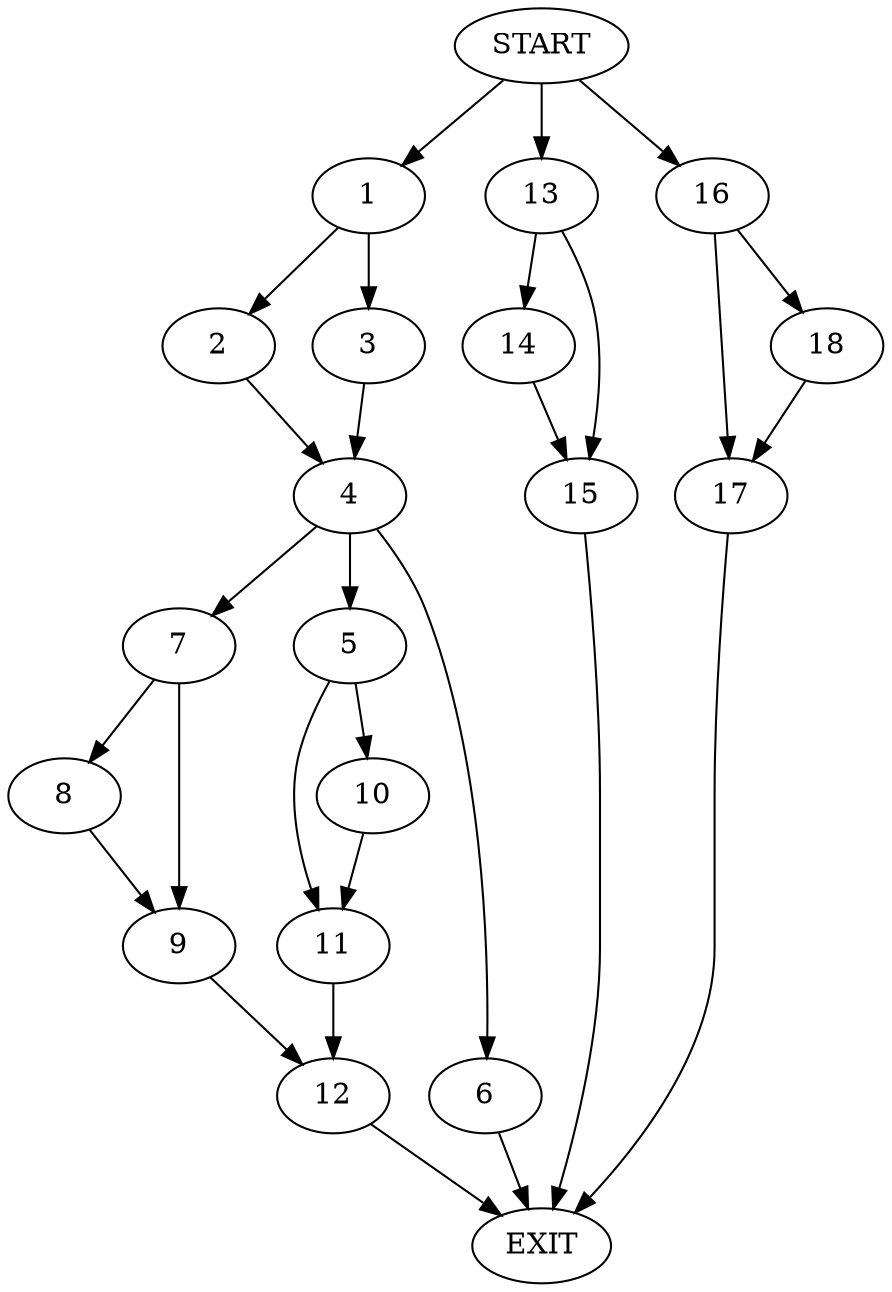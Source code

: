 digraph {
0 [label="START"]
19 [label="EXIT"]
0 -> 1
1 -> 2
1 -> 3
2 -> 4
3 -> 4
4 -> 5
4 -> 6
4 -> 7
6 -> 19
7 -> 8
7 -> 9
5 -> 10
5 -> 11
10 -> 11
11 -> 12
0 -> 13
13 -> 14
13 -> 15
15 -> 19
14 -> 15
12 -> 19
8 -> 9
9 -> 12
0 -> 16
16 -> 17
16 -> 18
17 -> 19
18 -> 17
}
